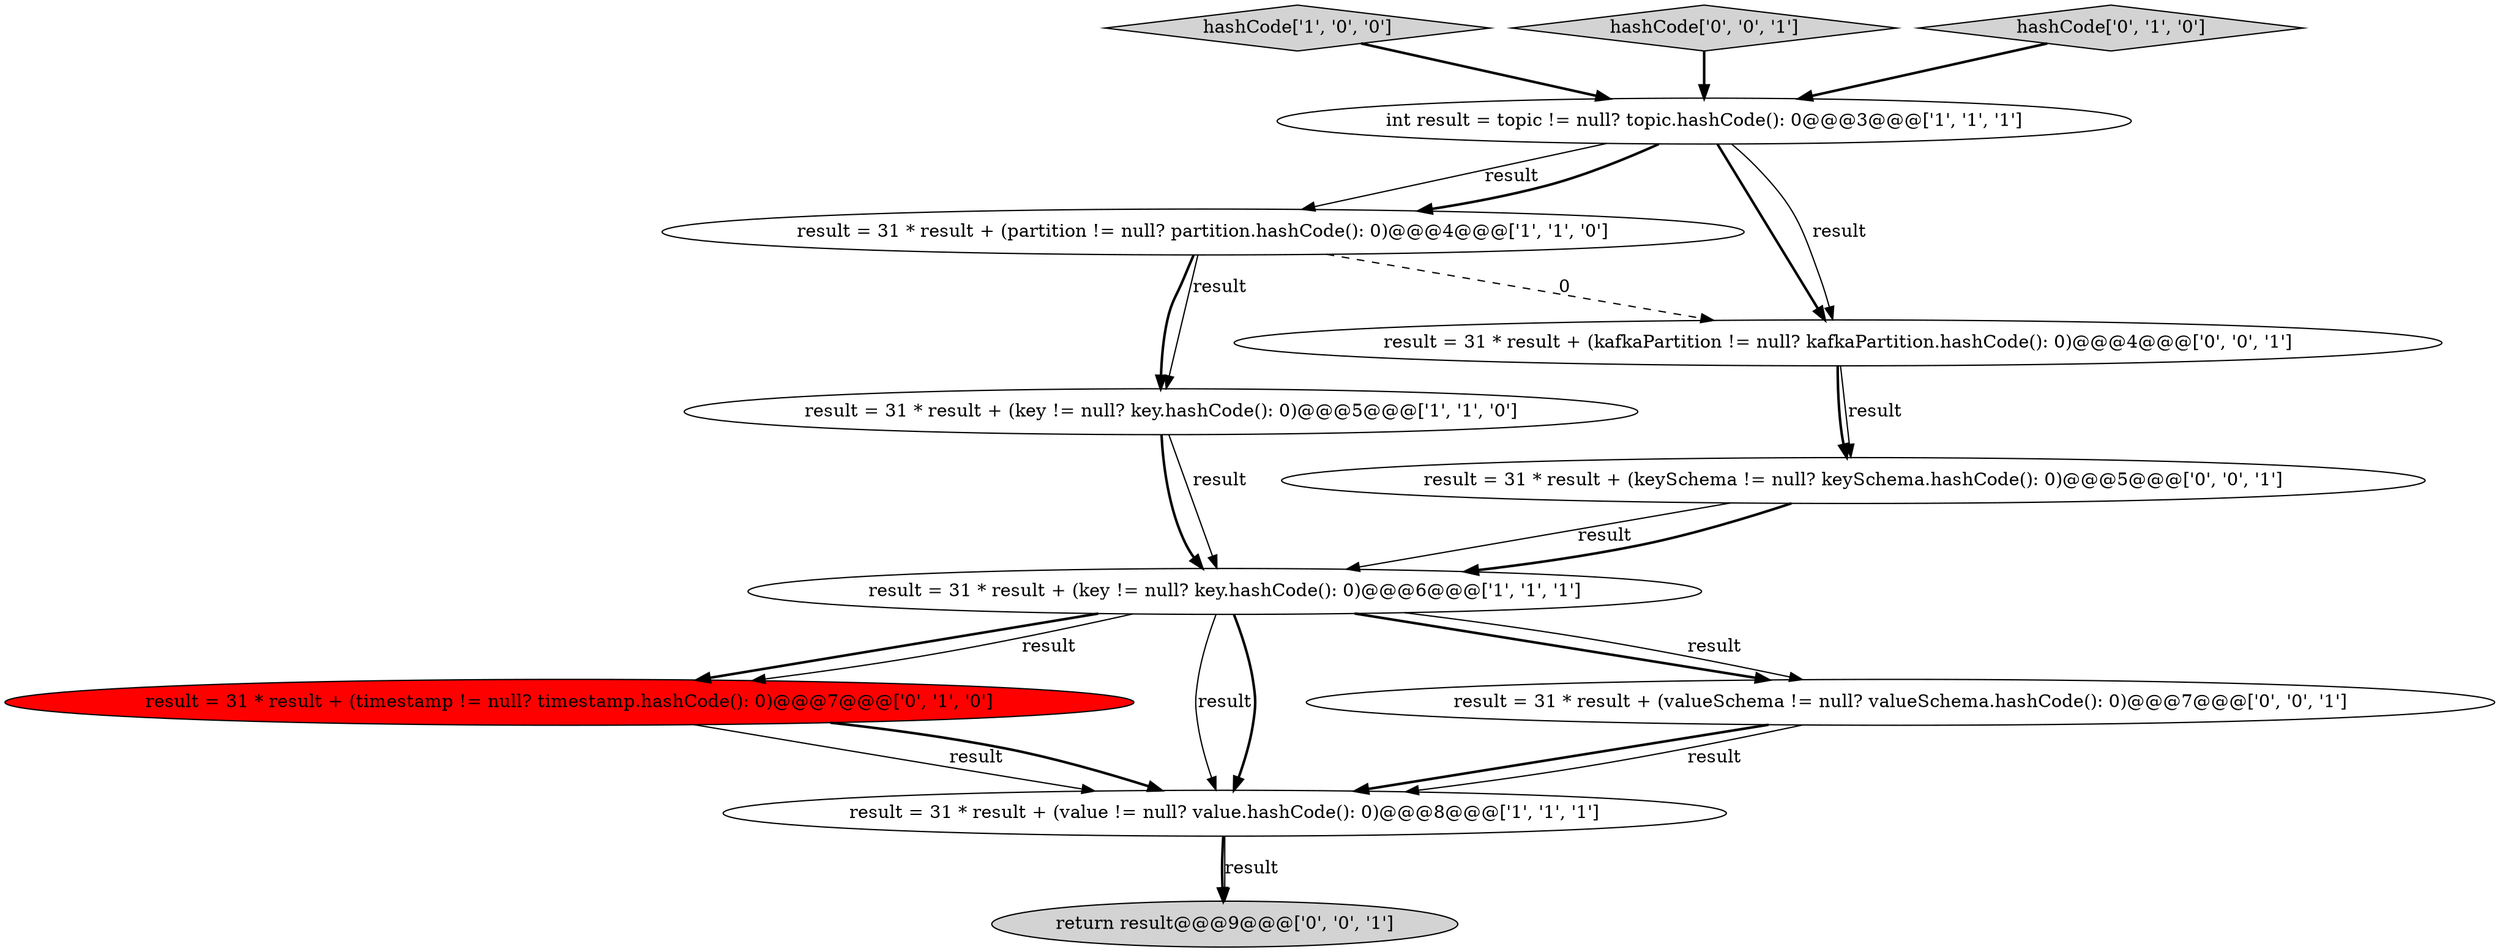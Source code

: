 digraph {
6 [style = filled, label = "result = 31 * result + (timestamp != null? timestamp.hashCode(): 0)@@@7@@@['0', '1', '0']", fillcolor = red, shape = ellipse image = "AAA1AAABBB2BBB"];
5 [style = filled, label = "result = 31 * result + (value != null? value.hashCode(): 0)@@@8@@@['1', '1', '1']", fillcolor = white, shape = ellipse image = "AAA0AAABBB1BBB"];
8 [style = filled, label = "result = 31 * result + (keySchema != null? keySchema.hashCode(): 0)@@@5@@@['0', '0', '1']", fillcolor = white, shape = ellipse image = "AAA0AAABBB3BBB"];
3 [style = filled, label = "int result = topic != null? topic.hashCode(): 0@@@3@@@['1', '1', '1']", fillcolor = white, shape = ellipse image = "AAA0AAABBB1BBB"];
2 [style = filled, label = "result = 31 * result + (partition != null? partition.hashCode(): 0)@@@4@@@['1', '1', '0']", fillcolor = white, shape = ellipse image = "AAA0AAABBB1BBB"];
12 [style = filled, label = "result = 31 * result + (kafkaPartition != null? kafkaPartition.hashCode(): 0)@@@4@@@['0', '0', '1']", fillcolor = white, shape = ellipse image = "AAA0AAABBB3BBB"];
0 [style = filled, label = "result = 31 * result + (key != null? key.hashCode(): 0)@@@5@@@['1', '1', '0']", fillcolor = white, shape = ellipse image = "AAA0AAABBB1BBB"];
1 [style = filled, label = "hashCode['1', '0', '0']", fillcolor = lightgray, shape = diamond image = "AAA0AAABBB1BBB"];
4 [style = filled, label = "result = 31 * result + (key != null? key.hashCode(): 0)@@@6@@@['1', '1', '1']", fillcolor = white, shape = ellipse image = "AAA0AAABBB1BBB"];
11 [style = filled, label = "hashCode['0', '0', '1']", fillcolor = lightgray, shape = diamond image = "AAA0AAABBB3BBB"];
9 [style = filled, label = "result = 31 * result + (valueSchema != null? valueSchema.hashCode(): 0)@@@7@@@['0', '0', '1']", fillcolor = white, shape = ellipse image = "AAA0AAABBB3BBB"];
7 [style = filled, label = "hashCode['0', '1', '0']", fillcolor = lightgray, shape = diamond image = "AAA0AAABBB2BBB"];
10 [style = filled, label = "return result@@@9@@@['0', '0', '1']", fillcolor = lightgray, shape = ellipse image = "AAA0AAABBB3BBB"];
4->9 [style = bold, label=""];
5->10 [style = bold, label=""];
2->0 [style = solid, label="result"];
4->6 [style = bold, label=""];
12->8 [style = solid, label="result"];
1->3 [style = bold, label=""];
6->5 [style = solid, label="result"];
5->10 [style = solid, label="result"];
8->4 [style = solid, label="result"];
3->12 [style = bold, label=""];
7->3 [style = bold, label=""];
3->2 [style = solid, label="result"];
4->9 [style = solid, label="result"];
2->12 [style = dashed, label="0"];
6->5 [style = bold, label=""];
2->0 [style = bold, label=""];
4->5 [style = solid, label="result"];
3->2 [style = bold, label=""];
11->3 [style = bold, label=""];
0->4 [style = bold, label=""];
12->8 [style = bold, label=""];
3->12 [style = solid, label="result"];
9->5 [style = bold, label=""];
4->6 [style = solid, label="result"];
0->4 [style = solid, label="result"];
8->4 [style = bold, label=""];
4->5 [style = bold, label=""];
9->5 [style = solid, label="result"];
}

